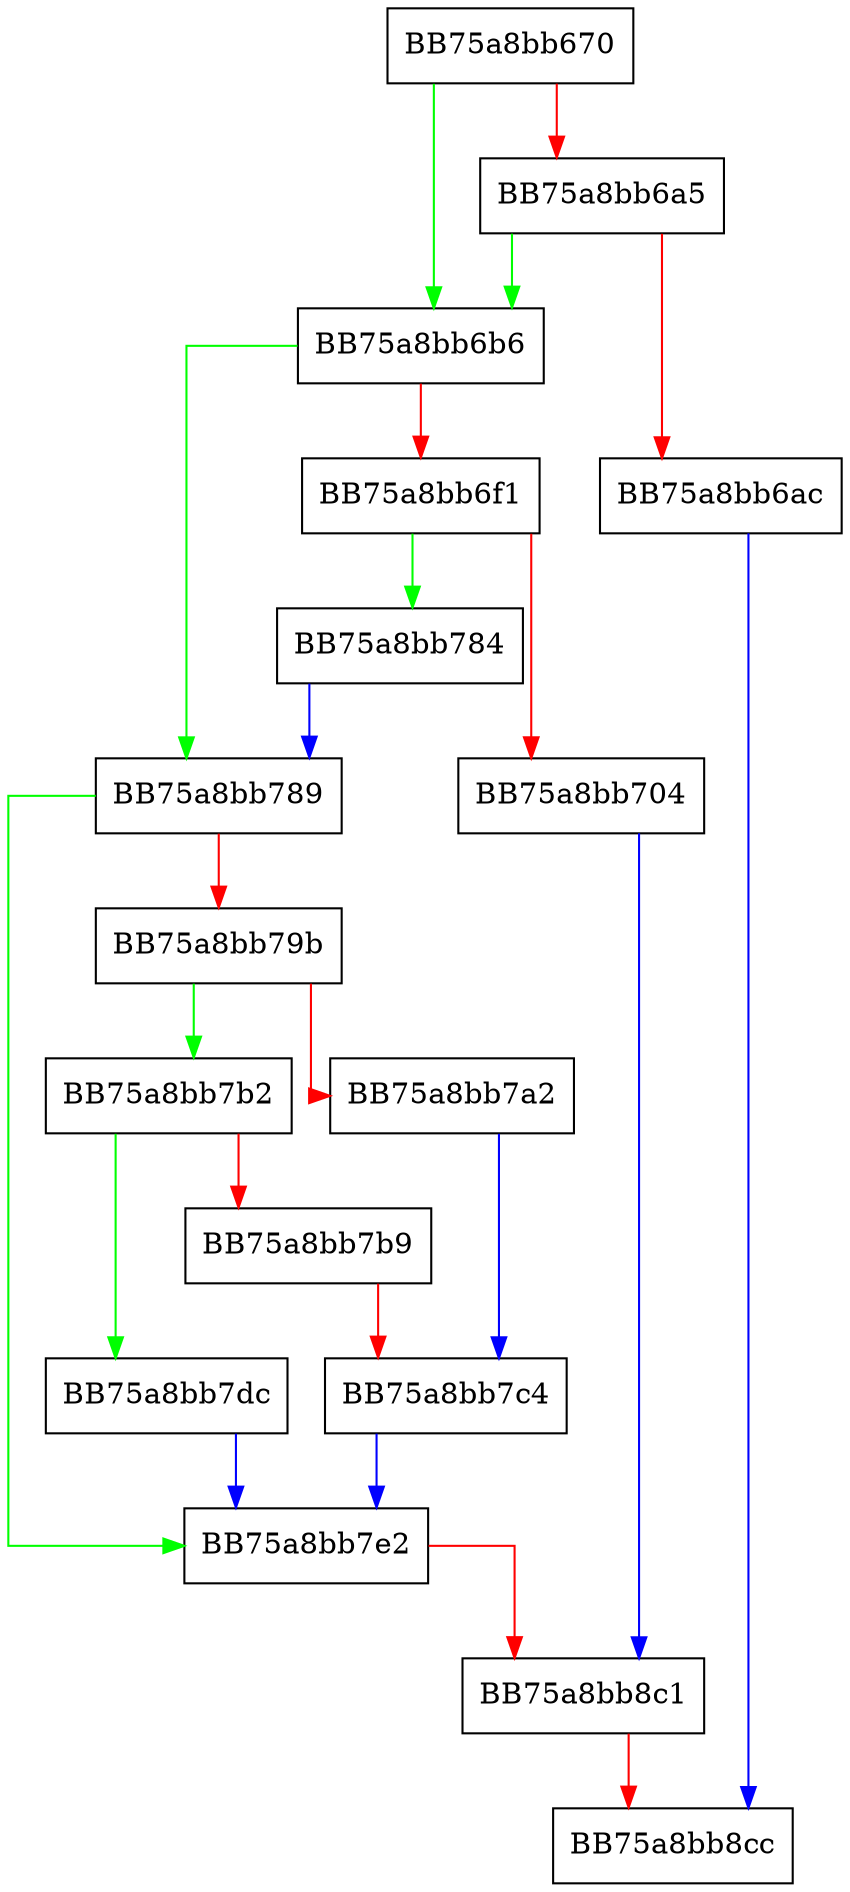 digraph set_configuration {
  node [shape="box"];
  graph [splines=ortho];
  BB75a8bb670 -> BB75a8bb6b6 [color="green"];
  BB75a8bb670 -> BB75a8bb6a5 [color="red"];
  BB75a8bb6a5 -> BB75a8bb6b6 [color="green"];
  BB75a8bb6a5 -> BB75a8bb6ac [color="red"];
  BB75a8bb6ac -> BB75a8bb8cc [color="blue"];
  BB75a8bb6b6 -> BB75a8bb789 [color="green"];
  BB75a8bb6b6 -> BB75a8bb6f1 [color="red"];
  BB75a8bb6f1 -> BB75a8bb784 [color="green"];
  BB75a8bb6f1 -> BB75a8bb704 [color="red"];
  BB75a8bb704 -> BB75a8bb8c1 [color="blue"];
  BB75a8bb784 -> BB75a8bb789 [color="blue"];
  BB75a8bb789 -> BB75a8bb7e2 [color="green"];
  BB75a8bb789 -> BB75a8bb79b [color="red"];
  BB75a8bb79b -> BB75a8bb7b2 [color="green"];
  BB75a8bb79b -> BB75a8bb7a2 [color="red"];
  BB75a8bb7a2 -> BB75a8bb7c4 [color="blue"];
  BB75a8bb7b2 -> BB75a8bb7dc [color="green"];
  BB75a8bb7b2 -> BB75a8bb7b9 [color="red"];
  BB75a8bb7b9 -> BB75a8bb7c4 [color="red"];
  BB75a8bb7c4 -> BB75a8bb7e2 [color="blue"];
  BB75a8bb7dc -> BB75a8bb7e2 [color="blue"];
  BB75a8bb7e2 -> BB75a8bb8c1 [color="red"];
  BB75a8bb8c1 -> BB75a8bb8cc [color="red"];
}